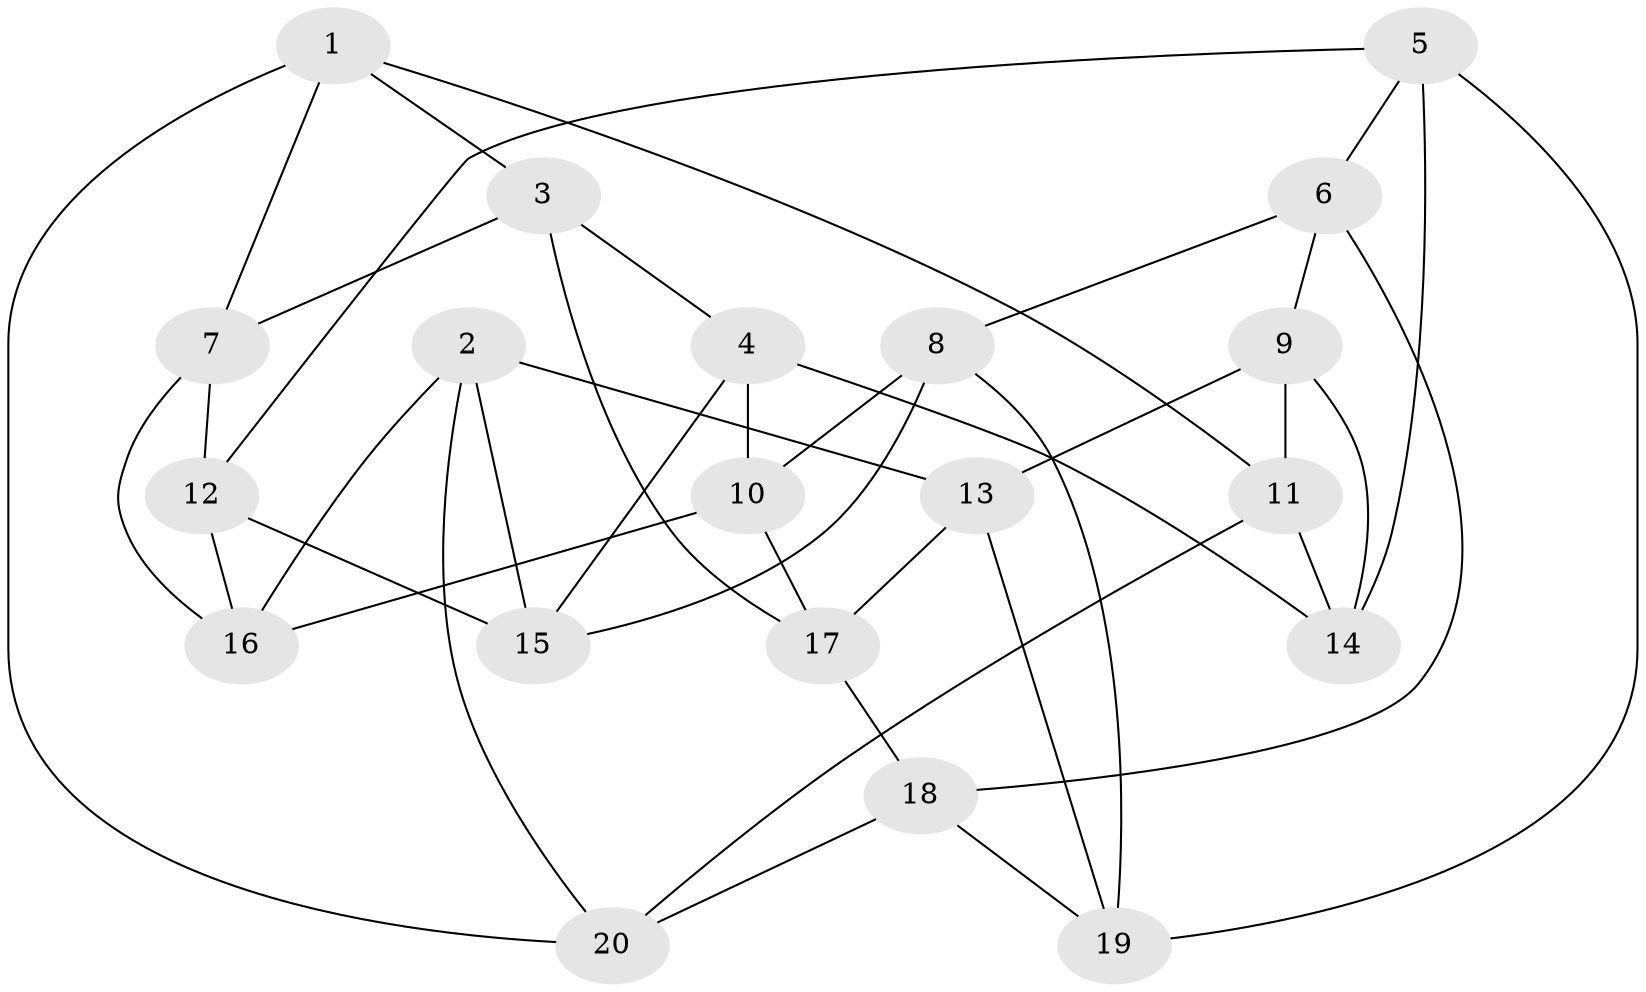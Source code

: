 // Generated by graph-tools (version 1.1) at 2025/46/02/15/25 05:46:28]
// undirected, 20 vertices, 40 edges
graph export_dot {
graph [start="1"]
  node [color=gray90,style=filled];
  1;
  2;
  3;
  4;
  5;
  6;
  7;
  8;
  9;
  10;
  11;
  12;
  13;
  14;
  15;
  16;
  17;
  18;
  19;
  20;
  1 -- 11;
  1 -- 3;
  1 -- 20;
  1 -- 7;
  2 -- 13;
  2 -- 20;
  2 -- 15;
  2 -- 16;
  3 -- 4;
  3 -- 7;
  3 -- 17;
  4 -- 14;
  4 -- 15;
  4 -- 10;
  5 -- 12;
  5 -- 19;
  5 -- 14;
  5 -- 6;
  6 -- 9;
  6 -- 18;
  6 -- 8;
  7 -- 16;
  7 -- 12;
  8 -- 19;
  8 -- 15;
  8 -- 10;
  9 -- 11;
  9 -- 14;
  9 -- 13;
  10 -- 16;
  10 -- 17;
  11 -- 20;
  11 -- 14;
  12 -- 15;
  12 -- 16;
  13 -- 19;
  13 -- 17;
  17 -- 18;
  18 -- 20;
  18 -- 19;
}
